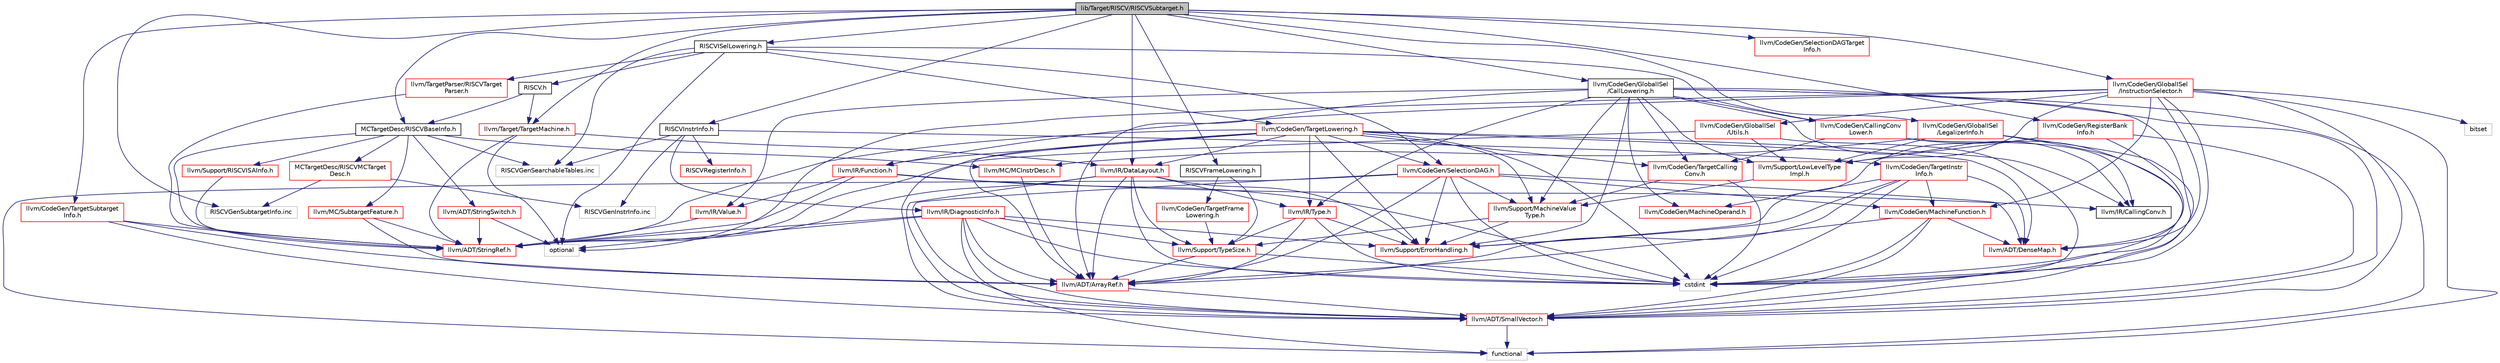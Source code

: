 digraph "lib/Target/RISCV/RISCVSubtarget.h"
{
 // LATEX_PDF_SIZE
  bgcolor="transparent";
  edge [fontname="Helvetica",fontsize="10",labelfontname="Helvetica",labelfontsize="10"];
  node [fontname="Helvetica",fontsize="10",shape=record];
  Node1 [label="lib/Target/RISCV/RISCVSubtarget.h",height=0.2,width=0.4,color="black", fillcolor="grey75", style="filled", fontcolor="black",tooltip=" "];
  Node1 -> Node2 [color="midnightblue",fontsize="10",style="solid",fontname="Helvetica"];
  Node2 [label="MCTargetDesc/RISCVBaseInfo.h",height=0.2,width=0.4,color="black",URL="$RISCVBaseInfo_8h.html",tooltip=" "];
  Node2 -> Node3 [color="midnightblue",fontsize="10",style="solid",fontname="Helvetica"];
  Node3 [label="MCTargetDesc/RISCVMCTarget\lDesc.h",height=0.2,width=0.4,color="red",URL="$RISCVMCTargetDesc_8h.html",tooltip=" "];
  Node3 -> Node50 [color="midnightblue",fontsize="10",style="solid",fontname="Helvetica"];
  Node50 [label="RISCVGenInstrInfo.inc",height=0.2,width=0.4,color="grey75",tooltip=" "];
  Node3 -> Node51 [color="midnightblue",fontsize="10",style="solid",fontname="Helvetica"];
  Node51 [label="RISCVGenSubtargetInfo.inc",height=0.2,width=0.4,color="grey75",tooltip=" "];
  Node2 -> Node52 [color="midnightblue",fontsize="10",style="solid",fontname="Helvetica"];
  Node52 [label="llvm/ADT/StringRef.h",height=0.2,width=0.4,color="red",URL="$StringRef_8h.html",tooltip=" "];
  Node2 -> Node56 [color="midnightblue",fontsize="10",style="solid",fontname="Helvetica"];
  Node56 [label="llvm/ADT/StringSwitch.h",height=0.2,width=0.4,color="red",URL="$StringSwitch_8h.html",tooltip=" "];
  Node56 -> Node52 [color="midnightblue",fontsize="10",style="solid",fontname="Helvetica"];
  Node56 -> Node29 [color="midnightblue",fontsize="10",style="solid",fontname="Helvetica"];
  Node29 [label="optional",height=0.2,width=0.4,color="grey75",tooltip=" "];
  Node2 -> Node57 [color="midnightblue",fontsize="10",style="solid",fontname="Helvetica"];
  Node57 [label="llvm/MC/MCInstrDesc.h",height=0.2,width=0.4,color="red",URL="$MCInstrDesc_8h.html",tooltip=" "];
  Node57 -> Node6 [color="midnightblue",fontsize="10",style="solid",fontname="Helvetica"];
  Node6 [label="llvm/ADT/ArrayRef.h",height=0.2,width=0.4,color="red",URL="$ArrayRef_8h.html",tooltip=" "];
  Node6 -> Node32 [color="midnightblue",fontsize="10",style="solid",fontname="Helvetica"];
  Node32 [label="llvm/ADT/SmallVector.h",height=0.2,width=0.4,color="red",URL="$SmallVector_8h.html",tooltip=" "];
  Node32 -> Node34 [color="midnightblue",fontsize="10",style="solid",fontname="Helvetica"];
  Node34 [label="functional",height=0.2,width=0.4,color="grey75",tooltip=" "];
  Node2 -> Node59 [color="midnightblue",fontsize="10",style="solid",fontname="Helvetica"];
  Node59 [label="llvm/MC/SubtargetFeature.h",height=0.2,width=0.4,color="red",URL="$SubtargetFeature_8h.html",tooltip=" "];
  Node59 -> Node6 [color="midnightblue",fontsize="10",style="solid",fontname="Helvetica"];
  Node59 -> Node52 [color="midnightblue",fontsize="10",style="solid",fontname="Helvetica"];
  Node2 -> Node62 [color="midnightblue",fontsize="10",style="solid",fontname="Helvetica"];
  Node62 [label="llvm/Support/RISCVISAInfo.h",height=0.2,width=0.4,color="red",URL="$RISCVISAInfo_8h.html",tooltip=" "];
  Node62 -> Node52 [color="midnightblue",fontsize="10",style="solid",fontname="Helvetica"];
  Node2 -> Node79 [color="midnightblue",fontsize="10",style="solid",fontname="Helvetica"];
  Node79 [label="RISCVGenSearchableTables.inc",height=0.2,width=0.4,color="grey75",tooltip=" "];
  Node1 -> Node80 [color="midnightblue",fontsize="10",style="solid",fontname="Helvetica"];
  Node80 [label="RISCVFrameLowering.h",height=0.2,width=0.4,color="black",URL="$RISCVFrameLowering_8h.html",tooltip=" "];
  Node80 -> Node81 [color="midnightblue",fontsize="10",style="solid",fontname="Helvetica"];
  Node81 [label="llvm/CodeGen/TargetFrame\lLowering.h",height=0.2,width=0.4,color="red",URL="$TargetFrameLowering_8h.html",tooltip=" "];
  Node81 -> Node135 [color="midnightblue",fontsize="10",style="solid",fontname="Helvetica"];
  Node135 [label="llvm/Support/TypeSize.h",height=0.2,width=0.4,color="red",URL="$TypeSize_8h.html",tooltip=" "];
  Node135 -> Node6 [color="midnightblue",fontsize="10",style="solid",fontname="Helvetica"];
  Node135 -> Node19 [color="midnightblue",fontsize="10",style="solid",fontname="Helvetica"];
  Node19 [label="cstdint",height=0.2,width=0.4,color="grey75",tooltip=" "];
  Node80 -> Node135 [color="midnightblue",fontsize="10",style="solid",fontname="Helvetica"];
  Node1 -> Node162 [color="midnightblue",fontsize="10",style="solid",fontname="Helvetica"];
  Node162 [label="RISCVISelLowering.h",height=0.2,width=0.4,color="black",URL="$RISCVISelLowering_8h.html",tooltip=" "];
  Node162 -> Node163 [color="midnightblue",fontsize="10",style="solid",fontname="Helvetica"];
  Node163 [label="RISCV.h",height=0.2,width=0.4,color="black",URL="$RISCV_8h.html",tooltip=" "];
  Node163 -> Node2 [color="midnightblue",fontsize="10",style="solid",fontname="Helvetica"];
  Node163 -> Node164 [color="midnightblue",fontsize="10",style="solid",fontname="Helvetica"];
  Node164 [label="llvm/Target/TargetMachine.h",height=0.2,width=0.4,color="red",URL="$Target_2TargetMachine_8h.html",tooltip=" "];
  Node164 -> Node52 [color="midnightblue",fontsize="10",style="solid",fontname="Helvetica"];
  Node164 -> Node165 [color="midnightblue",fontsize="10",style="solid",fontname="Helvetica"];
  Node165 [label="llvm/IR/DataLayout.h",height=0.2,width=0.4,color="red",URL="$DataLayout_8h.html",tooltip=" "];
  Node165 -> Node6 [color="midnightblue",fontsize="10",style="solid",fontname="Helvetica"];
  Node165 -> Node32 [color="midnightblue",fontsize="10",style="solid",fontname="Helvetica"];
  Node165 -> Node52 [color="midnightblue",fontsize="10",style="solid",fontname="Helvetica"];
  Node165 -> Node134 [color="midnightblue",fontsize="10",style="solid",fontname="Helvetica"];
  Node134 [label="llvm/IR/Type.h",height=0.2,width=0.4,color="red",URL="$Type_8h.html",tooltip=" "];
  Node134 -> Node6 [color="midnightblue",fontsize="10",style="solid",fontname="Helvetica"];
  Node134 -> Node13 [color="midnightblue",fontsize="10",style="solid",fontname="Helvetica"];
  Node13 [label="llvm/Support/ErrorHandling.h",height=0.2,width=0.4,color="red",URL="$Support_2ErrorHandling_8h.html",tooltip=" "];
  Node134 -> Node135 [color="midnightblue",fontsize="10",style="solid",fontname="Helvetica"];
  Node134 -> Node19 [color="midnightblue",fontsize="10",style="solid",fontname="Helvetica"];
  Node165 -> Node13 [color="midnightblue",fontsize="10",style="solid",fontname="Helvetica"];
  Node165 -> Node135 [color="midnightblue",fontsize="10",style="solid",fontname="Helvetica"];
  Node165 -> Node19 [color="midnightblue",fontsize="10",style="solid",fontname="Helvetica"];
  Node164 -> Node29 [color="midnightblue",fontsize="10",style="solid",fontname="Helvetica"];
  Node162 -> Node206 [color="midnightblue",fontsize="10",style="solid",fontname="Helvetica"];
  Node206 [label="llvm/CodeGen/CallingConv\lLower.h",height=0.2,width=0.4,color="red",URL="$CallingConvLower_8h.html",tooltip=" "];
  Node206 -> Node32 [color="midnightblue",fontsize="10",style="solid",fontname="Helvetica"];
  Node206 -> Node207 [color="midnightblue",fontsize="10",style="solid",fontname="Helvetica"];
  Node207 [label="llvm/CodeGen/TargetCalling\lConv.h",height=0.2,width=0.4,color="red",URL="$TargetCallingConv_8h.html",tooltip=" "];
  Node207 -> Node138 [color="midnightblue",fontsize="10",style="solid",fontname="Helvetica"];
  Node138 [label="llvm/Support/MachineValue\lType.h",height=0.2,width=0.4,color="red",URL="$MachineValueType_8h.html",tooltip=" "];
  Node138 -> Node13 [color="midnightblue",fontsize="10",style="solid",fontname="Helvetica"];
  Node138 -> Node135 [color="midnightblue",fontsize="10",style="solid",fontname="Helvetica"];
  Node207 -> Node19 [color="midnightblue",fontsize="10",style="solid",fontname="Helvetica"];
  Node206 -> Node180 [color="midnightblue",fontsize="10",style="solid",fontname="Helvetica"];
  Node180 [label="llvm/IR/CallingConv.h",height=0.2,width=0.4,color="black",URL="$CallingConv_8h.html",tooltip=" "];
  Node162 -> Node209 [color="midnightblue",fontsize="10",style="solid",fontname="Helvetica"];
  Node209 [label="llvm/CodeGen/SelectionDAG.h",height=0.2,width=0.4,color="red",URL="$SelectionDAG_8h.html",tooltip=" "];
  Node209 -> Node6 [color="midnightblue",fontsize="10",style="solid",fontname="Helvetica"];
  Node209 -> Node112 [color="midnightblue",fontsize="10",style="solid",fontname="Helvetica"];
  Node112 [label="llvm/ADT/DenseMap.h",height=0.2,width=0.4,color="red",URL="$DenseMap_8h.html",tooltip=" "];
  Node209 -> Node32 [color="midnightblue",fontsize="10",style="solid",fontname="Helvetica"];
  Node209 -> Node215 [color="midnightblue",fontsize="10",style="solid",fontname="Helvetica"];
  Node215 [label="llvm/CodeGen/MachineFunction.h",height=0.2,width=0.4,color="red",URL="$MachineFunction_8h.html",tooltip=" "];
  Node215 -> Node6 [color="midnightblue",fontsize="10",style="solid",fontname="Helvetica"];
  Node215 -> Node112 [color="midnightblue",fontsize="10",style="solid",fontname="Helvetica"];
  Node215 -> Node32 [color="midnightblue",fontsize="10",style="solid",fontname="Helvetica"];
  Node215 -> Node19 [color="midnightblue",fontsize="10",style="solid",fontname="Helvetica"];
  Node209 -> Node13 [color="midnightblue",fontsize="10",style="solid",fontname="Helvetica"];
  Node209 -> Node138 [color="midnightblue",fontsize="10",style="solid",fontname="Helvetica"];
  Node209 -> Node19 [color="midnightblue",fontsize="10",style="solid",fontname="Helvetica"];
  Node209 -> Node34 [color="midnightblue",fontsize="10",style="solid",fontname="Helvetica"];
  Node162 -> Node228 [color="midnightblue",fontsize="10",style="solid",fontname="Helvetica"];
  Node228 [label="llvm/CodeGen/TargetLowering.h",height=0.2,width=0.4,color="red",URL="$TargetLowering_8h.html",tooltip=" "];
  Node228 -> Node6 [color="midnightblue",fontsize="10",style="solid",fontname="Helvetica"];
  Node228 -> Node112 [color="midnightblue",fontsize="10",style="solid",fontname="Helvetica"];
  Node228 -> Node32 [color="midnightblue",fontsize="10",style="solid",fontname="Helvetica"];
  Node228 -> Node52 [color="midnightblue",fontsize="10",style="solid",fontname="Helvetica"];
  Node228 -> Node209 [color="midnightblue",fontsize="10",style="solid",fontname="Helvetica"];
  Node228 -> Node207 [color="midnightblue",fontsize="10",style="solid",fontname="Helvetica"];
  Node228 -> Node180 [color="midnightblue",fontsize="10",style="solid",fontname="Helvetica"];
  Node228 -> Node165 [color="midnightblue",fontsize="10",style="solid",fontname="Helvetica"];
  Node228 -> Node168 [color="midnightblue",fontsize="10",style="solid",fontname="Helvetica"];
  Node168 [label="llvm/IR/Function.h",height=0.2,width=0.4,color="red",URL="$Function_8h.html",tooltip=" "];
  Node168 -> Node52 [color="midnightblue",fontsize="10",style="solid",fontname="Helvetica"];
  Node168 -> Node180 [color="midnightblue",fontsize="10",style="solid",fontname="Helvetica"];
  Node168 -> Node120 [color="midnightblue",fontsize="10",style="solid",fontname="Helvetica"];
  Node120 [label="llvm/IR/Value.h",height=0.2,width=0.4,color="red",URL="$Value_8h.html",tooltip=" "];
  Node120 -> Node52 [color="midnightblue",fontsize="10",style="solid",fontname="Helvetica"];
  Node168 -> Node19 [color="midnightblue",fontsize="10",style="solid",fontname="Helvetica"];
  Node228 -> Node134 [color="midnightblue",fontsize="10",style="solid",fontname="Helvetica"];
  Node228 -> Node13 [color="midnightblue",fontsize="10",style="solid",fontname="Helvetica"];
  Node228 -> Node138 [color="midnightblue",fontsize="10",style="solid",fontname="Helvetica"];
  Node228 -> Node19 [color="midnightblue",fontsize="10",style="solid",fontname="Helvetica"];
  Node162 -> Node243 [color="midnightblue",fontsize="10",style="solid",fontname="Helvetica"];
  Node243 [label="llvm/TargetParser/RISCVTarget\lParser.h",height=0.2,width=0.4,color="red",URL="$RISCVTargetParser_8h.html",tooltip=" "];
  Node243 -> Node52 [color="midnightblue",fontsize="10",style="solid",fontname="Helvetica"];
  Node162 -> Node29 [color="midnightblue",fontsize="10",style="solid",fontname="Helvetica"];
  Node162 -> Node79 [color="midnightblue",fontsize="10",style="solid",fontname="Helvetica"];
  Node1 -> Node245 [color="midnightblue",fontsize="10",style="solid",fontname="Helvetica"];
  Node245 [label="RISCVInstrInfo.h",height=0.2,width=0.4,color="black",URL="$RISCVInstrInfo_8h.html",tooltip=" "];
  Node245 -> Node246 [color="midnightblue",fontsize="10",style="solid",fontname="Helvetica"];
  Node246 [label="RISCVRegisterInfo.h",height=0.2,width=0.4,color="red",URL="$RISCVRegisterInfo_8h.html",tooltip=" "];
  Node245 -> Node249 [color="midnightblue",fontsize="10",style="solid",fontname="Helvetica"];
  Node249 [label="llvm/CodeGen/TargetInstr\lInfo.h",height=0.2,width=0.4,color="red",URL="$TargetInstrInfo_8h.html",tooltip=" "];
  Node249 -> Node6 [color="midnightblue",fontsize="10",style="solid",fontname="Helvetica"];
  Node249 -> Node112 [color="midnightblue",fontsize="10",style="solid",fontname="Helvetica"];
  Node249 -> Node215 [color="midnightblue",fontsize="10",style="solid",fontname="Helvetica"];
  Node249 -> Node140 [color="midnightblue",fontsize="10",style="solid",fontname="Helvetica"];
  Node140 [label="llvm/CodeGen/MachineOperand.h",height=0.2,width=0.4,color="red",URL="$MachineOperand_8h.html",tooltip=" "];
  Node249 -> Node13 [color="midnightblue",fontsize="10",style="solid",fontname="Helvetica"];
  Node249 -> Node19 [color="midnightblue",fontsize="10",style="solid",fontname="Helvetica"];
  Node245 -> Node283 [color="midnightblue",fontsize="10",style="solid",fontname="Helvetica"];
  Node283 [label="llvm/IR/DiagnosticInfo.h",height=0.2,width=0.4,color="red",URL="$DiagnosticInfo_8h.html",tooltip=" "];
  Node283 -> Node6 [color="midnightblue",fontsize="10",style="solid",fontname="Helvetica"];
  Node283 -> Node32 [color="midnightblue",fontsize="10",style="solid",fontname="Helvetica"];
  Node283 -> Node52 [color="midnightblue",fontsize="10",style="solid",fontname="Helvetica"];
  Node283 -> Node13 [color="midnightblue",fontsize="10",style="solid",fontname="Helvetica"];
  Node283 -> Node135 [color="midnightblue",fontsize="10",style="solid",fontname="Helvetica"];
  Node283 -> Node19 [color="midnightblue",fontsize="10",style="solid",fontname="Helvetica"];
  Node283 -> Node34 [color="midnightblue",fontsize="10",style="solid",fontname="Helvetica"];
  Node283 -> Node29 [color="midnightblue",fontsize="10",style="solid",fontname="Helvetica"];
  Node245 -> Node50 [color="midnightblue",fontsize="10",style="solid",fontname="Helvetica"];
  Node245 -> Node79 [color="midnightblue",fontsize="10",style="solid",fontname="Helvetica"];
  Node1 -> Node287 [color="midnightblue",fontsize="10",style="solid",fontname="Helvetica"];
  Node287 [label="llvm/CodeGen/GlobalISel\l/CallLowering.h",height=0.2,width=0.4,color="black",URL="$CallLowering_8h.html",tooltip=" "];
  Node287 -> Node6 [color="midnightblue",fontsize="10",style="solid",fontname="Helvetica"];
  Node287 -> Node32 [color="midnightblue",fontsize="10",style="solid",fontname="Helvetica"];
  Node287 -> Node206 [color="midnightblue",fontsize="10",style="solid",fontname="Helvetica"];
  Node287 -> Node140 [color="midnightblue",fontsize="10",style="solid",fontname="Helvetica"];
  Node287 -> Node207 [color="midnightblue",fontsize="10",style="solid",fontname="Helvetica"];
  Node287 -> Node180 [color="midnightblue",fontsize="10",style="solid",fontname="Helvetica"];
  Node287 -> Node134 [color="midnightblue",fontsize="10",style="solid",fontname="Helvetica"];
  Node287 -> Node120 [color="midnightblue",fontsize="10",style="solid",fontname="Helvetica"];
  Node287 -> Node13 [color="midnightblue",fontsize="10",style="solid",fontname="Helvetica"];
  Node287 -> Node137 [color="midnightblue",fontsize="10",style="solid",fontname="Helvetica"];
  Node137 [label="llvm/Support/LowLevelType\lImpl.h",height=0.2,width=0.4,color="red",URL="$LowLevelTypeImpl_8h.html",tooltip=" "];
  Node137 -> Node138 [color="midnightblue",fontsize="10",style="solid",fontname="Helvetica"];
  Node287 -> Node138 [color="midnightblue",fontsize="10",style="solid",fontname="Helvetica"];
  Node287 -> Node19 [color="midnightblue",fontsize="10",style="solid",fontname="Helvetica"];
  Node287 -> Node34 [color="midnightblue",fontsize="10",style="solid",fontname="Helvetica"];
  Node1 -> Node288 [color="midnightblue",fontsize="10",style="solid",fontname="Helvetica"];
  Node288 [label="llvm/CodeGen/GlobalISel\l/InstructionSelector.h",height=0.2,width=0.4,color="red",URL="$InstructionSelector_8h.html",tooltip=" "];
  Node288 -> Node112 [color="midnightblue",fontsize="10",style="solid",fontname="Helvetica"];
  Node288 -> Node32 [color="midnightblue",fontsize="10",style="solid",fontname="Helvetica"];
  Node288 -> Node253 [color="midnightblue",fontsize="10",style="solid",fontname="Helvetica"];
  Node253 [label="llvm/CodeGen/GlobalISel\l/Utils.h",height=0.2,width=0.4,color="red",URL="$CodeGen_2GlobalISel_2Utils_8h.html",tooltip=" "];
  Node253 -> Node52 [color="midnightblue",fontsize="10",style="solid",fontname="Helvetica"];
  Node253 -> Node137 [color="midnightblue",fontsize="10",style="solid",fontname="Helvetica"];
  Node253 -> Node19 [color="midnightblue",fontsize="10",style="solid",fontname="Helvetica"];
  Node288 -> Node215 [color="midnightblue",fontsize="10",style="solid",fontname="Helvetica"];
  Node288 -> Node168 [color="midnightblue",fontsize="10",style="solid",fontname="Helvetica"];
  Node288 -> Node137 [color="midnightblue",fontsize="10",style="solid",fontname="Helvetica"];
  Node288 -> Node173 [color="midnightblue",fontsize="10",style="solid",fontname="Helvetica"];
  Node173 [label="bitset",height=0.2,width=0.4,color="grey75",tooltip=" "];
  Node288 -> Node19 [color="midnightblue",fontsize="10",style="solid",fontname="Helvetica"];
  Node288 -> Node34 [color="midnightblue",fontsize="10",style="solid",fontname="Helvetica"];
  Node288 -> Node29 [color="midnightblue",fontsize="10",style="solid",fontname="Helvetica"];
  Node1 -> Node289 [color="midnightblue",fontsize="10",style="solid",fontname="Helvetica"];
  Node289 [label="llvm/CodeGen/GlobalISel\l/LegalizerInfo.h",height=0.2,width=0.4,color="red",URL="$LegalizerInfo_8h.html",tooltip=" "];
  Node289 -> Node32 [color="midnightblue",fontsize="10",style="solid",fontname="Helvetica"];
  Node289 -> Node57 [color="midnightblue",fontsize="10",style="solid",fontname="Helvetica"];
  Node289 -> Node137 [color="midnightblue",fontsize="10",style="solid",fontname="Helvetica"];
  Node289 -> Node19 [color="midnightblue",fontsize="10",style="solid",fontname="Helvetica"];
  Node1 -> Node293 [color="midnightblue",fontsize="10",style="solid",fontname="Helvetica"];
  Node293 [label="llvm/CodeGen/RegisterBank\lInfo.h",height=0.2,width=0.4,color="red",URL="$RegisterBankInfo_8h.html",tooltip=" "];
  Node293 -> Node112 [color="midnightblue",fontsize="10",style="solid",fontname="Helvetica"];
  Node293 -> Node32 [color="midnightblue",fontsize="10",style="solid",fontname="Helvetica"];
  Node293 -> Node13 [color="midnightblue",fontsize="10",style="solid",fontname="Helvetica"];
  Node293 -> Node137 [color="midnightblue",fontsize="10",style="solid",fontname="Helvetica"];
  Node1 -> Node294 [color="midnightblue",fontsize="10",style="solid",fontname="Helvetica"];
  Node294 [label="llvm/CodeGen/SelectionDAGTarget\lInfo.h",height=0.2,width=0.4,color="red",URL="$SelectionDAGTargetInfo_8h.html",tooltip=" "];
  Node1 -> Node262 [color="midnightblue",fontsize="10",style="solid",fontname="Helvetica"];
  Node262 [label="llvm/CodeGen/TargetSubtarget\lInfo.h",height=0.2,width=0.4,color="red",URL="$TargetSubtargetInfo_8h.html",tooltip=" "];
  Node262 -> Node6 [color="midnightblue",fontsize="10",style="solid",fontname="Helvetica"];
  Node262 -> Node32 [color="midnightblue",fontsize="10",style="solid",fontname="Helvetica"];
  Node262 -> Node52 [color="midnightblue",fontsize="10",style="solid",fontname="Helvetica"];
  Node1 -> Node165 [color="midnightblue",fontsize="10",style="solid",fontname="Helvetica"];
  Node1 -> Node164 [color="midnightblue",fontsize="10",style="solid",fontname="Helvetica"];
  Node1 -> Node51 [color="midnightblue",fontsize="10",style="solid",fontname="Helvetica"];
}
